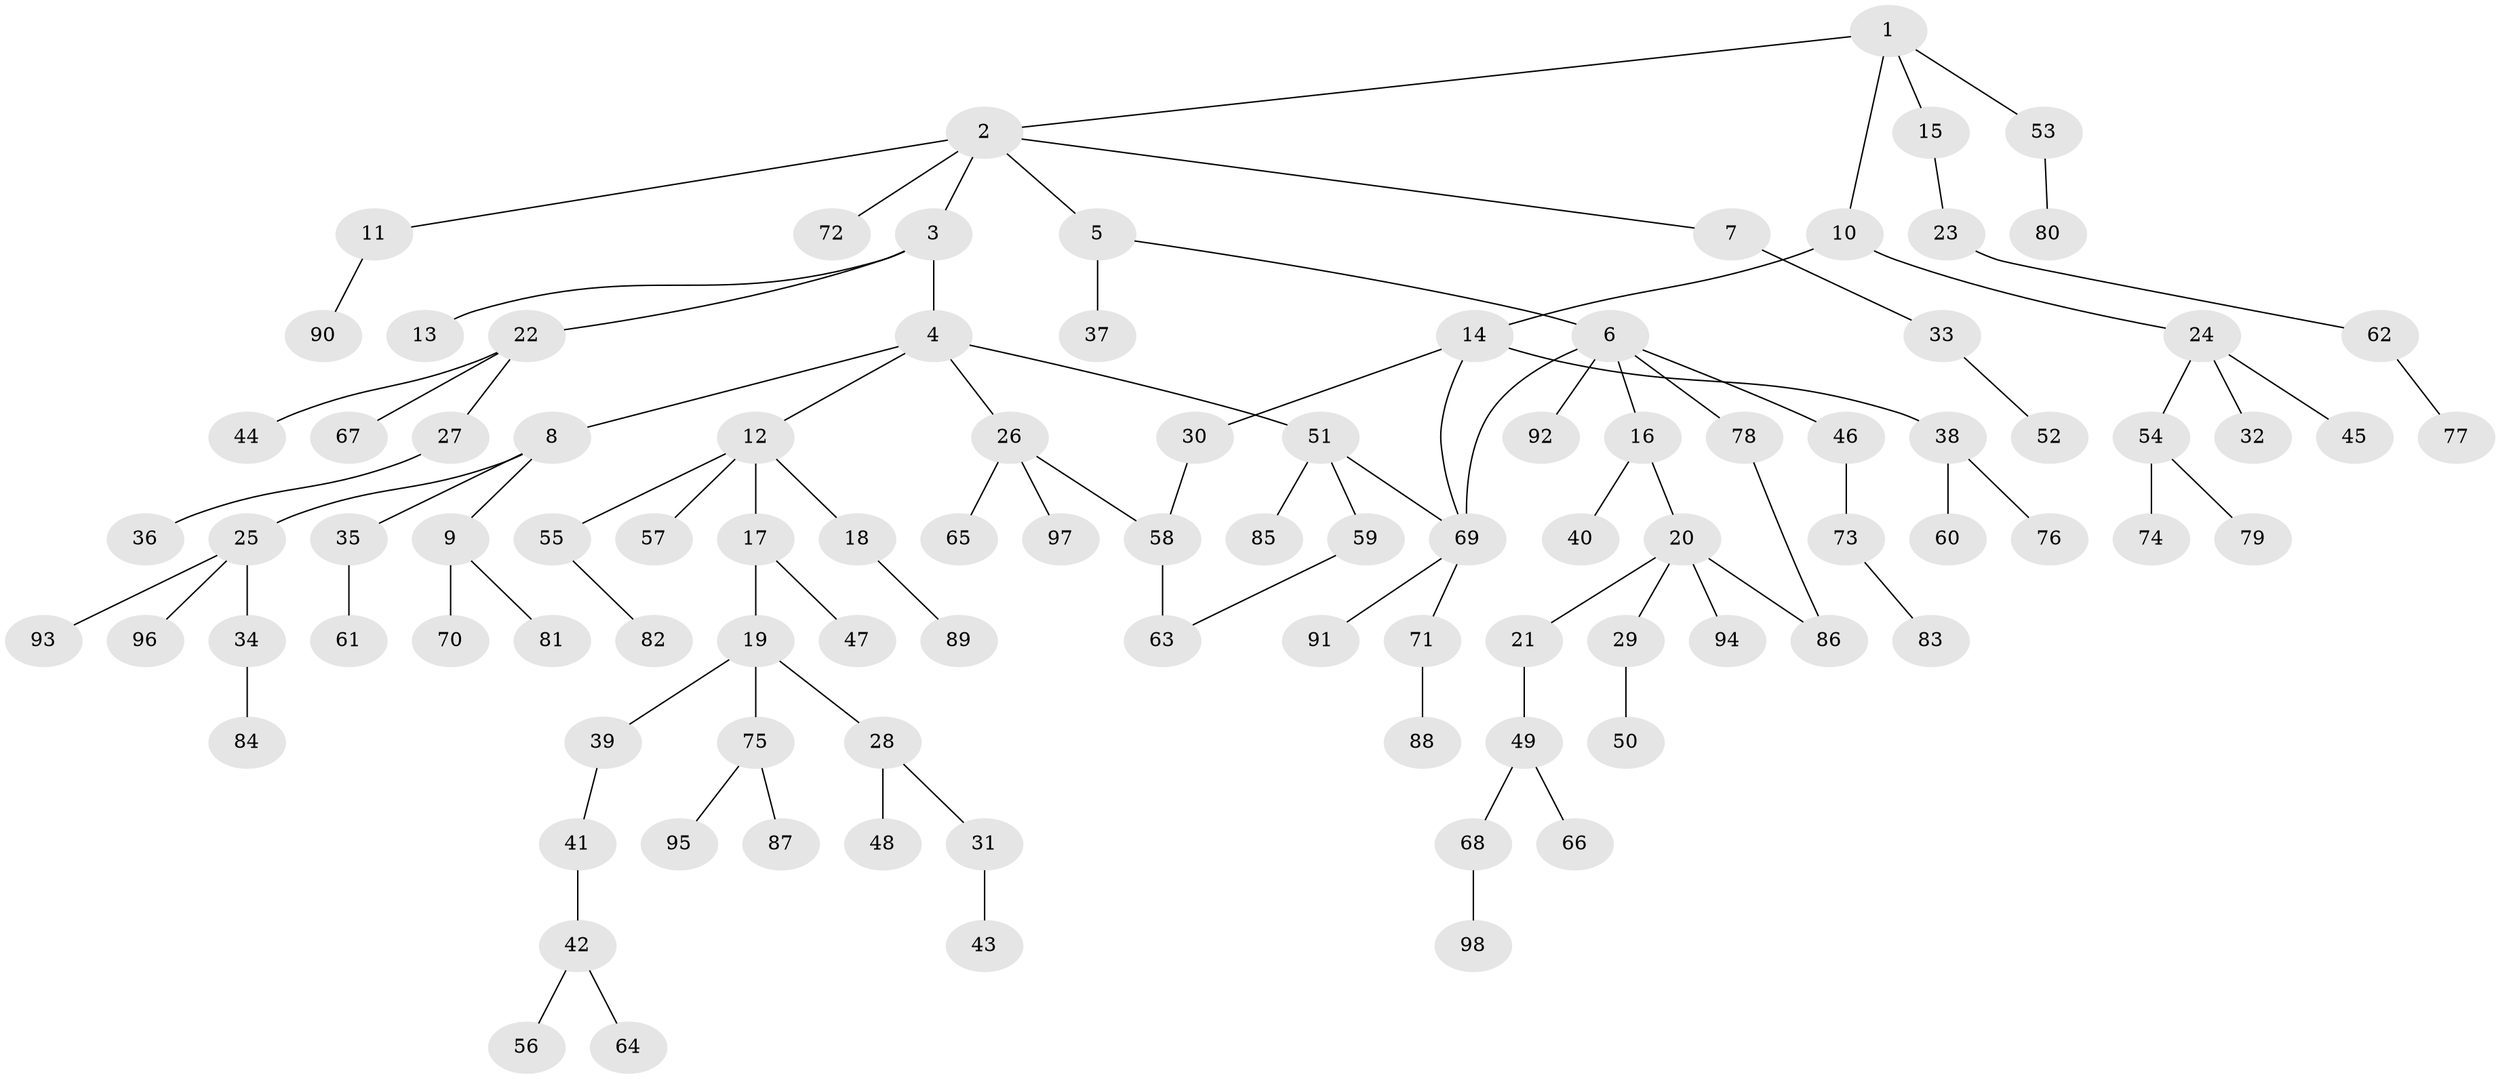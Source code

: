 // coarse degree distribution, {11: 0.04081632653061224, 4: 0.08163265306122448, 3: 0.08163265306122448, 6: 0.02040816326530612, 2: 0.24489795918367346, 1: 0.5306122448979592}
// Generated by graph-tools (version 1.1) at 2025/17/03/04/25 18:17:05]
// undirected, 98 vertices, 102 edges
graph export_dot {
graph [start="1"]
  node [color=gray90,style=filled];
  1;
  2;
  3;
  4;
  5;
  6;
  7;
  8;
  9;
  10;
  11;
  12;
  13;
  14;
  15;
  16;
  17;
  18;
  19;
  20;
  21;
  22;
  23;
  24;
  25;
  26;
  27;
  28;
  29;
  30;
  31;
  32;
  33;
  34;
  35;
  36;
  37;
  38;
  39;
  40;
  41;
  42;
  43;
  44;
  45;
  46;
  47;
  48;
  49;
  50;
  51;
  52;
  53;
  54;
  55;
  56;
  57;
  58;
  59;
  60;
  61;
  62;
  63;
  64;
  65;
  66;
  67;
  68;
  69;
  70;
  71;
  72;
  73;
  74;
  75;
  76;
  77;
  78;
  79;
  80;
  81;
  82;
  83;
  84;
  85;
  86;
  87;
  88;
  89;
  90;
  91;
  92;
  93;
  94;
  95;
  96;
  97;
  98;
  1 -- 2;
  1 -- 10;
  1 -- 15;
  1 -- 53;
  2 -- 3;
  2 -- 5;
  2 -- 7;
  2 -- 11;
  2 -- 72;
  3 -- 4;
  3 -- 13;
  3 -- 22;
  4 -- 8;
  4 -- 12;
  4 -- 26;
  4 -- 51;
  5 -- 6;
  5 -- 37;
  6 -- 16;
  6 -- 46;
  6 -- 78;
  6 -- 92;
  6 -- 69;
  7 -- 33;
  8 -- 9;
  8 -- 25;
  8 -- 35;
  9 -- 70;
  9 -- 81;
  10 -- 14;
  10 -- 24;
  11 -- 90;
  12 -- 17;
  12 -- 18;
  12 -- 55;
  12 -- 57;
  14 -- 30;
  14 -- 38;
  14 -- 69;
  15 -- 23;
  16 -- 20;
  16 -- 40;
  17 -- 19;
  17 -- 47;
  18 -- 89;
  19 -- 28;
  19 -- 39;
  19 -- 75;
  20 -- 21;
  20 -- 29;
  20 -- 94;
  20 -- 86;
  21 -- 49;
  22 -- 27;
  22 -- 44;
  22 -- 67;
  23 -- 62;
  24 -- 32;
  24 -- 45;
  24 -- 54;
  25 -- 34;
  25 -- 93;
  25 -- 96;
  26 -- 58;
  26 -- 65;
  26 -- 97;
  27 -- 36;
  28 -- 31;
  28 -- 48;
  29 -- 50;
  30 -- 58;
  31 -- 43;
  33 -- 52;
  34 -- 84;
  35 -- 61;
  38 -- 60;
  38 -- 76;
  39 -- 41;
  41 -- 42;
  42 -- 56;
  42 -- 64;
  46 -- 73;
  49 -- 66;
  49 -- 68;
  51 -- 59;
  51 -- 85;
  51 -- 69;
  53 -- 80;
  54 -- 74;
  54 -- 79;
  55 -- 82;
  58 -- 63;
  59 -- 63;
  62 -- 77;
  68 -- 98;
  69 -- 71;
  69 -- 91;
  71 -- 88;
  73 -- 83;
  75 -- 87;
  75 -- 95;
  78 -- 86;
}
